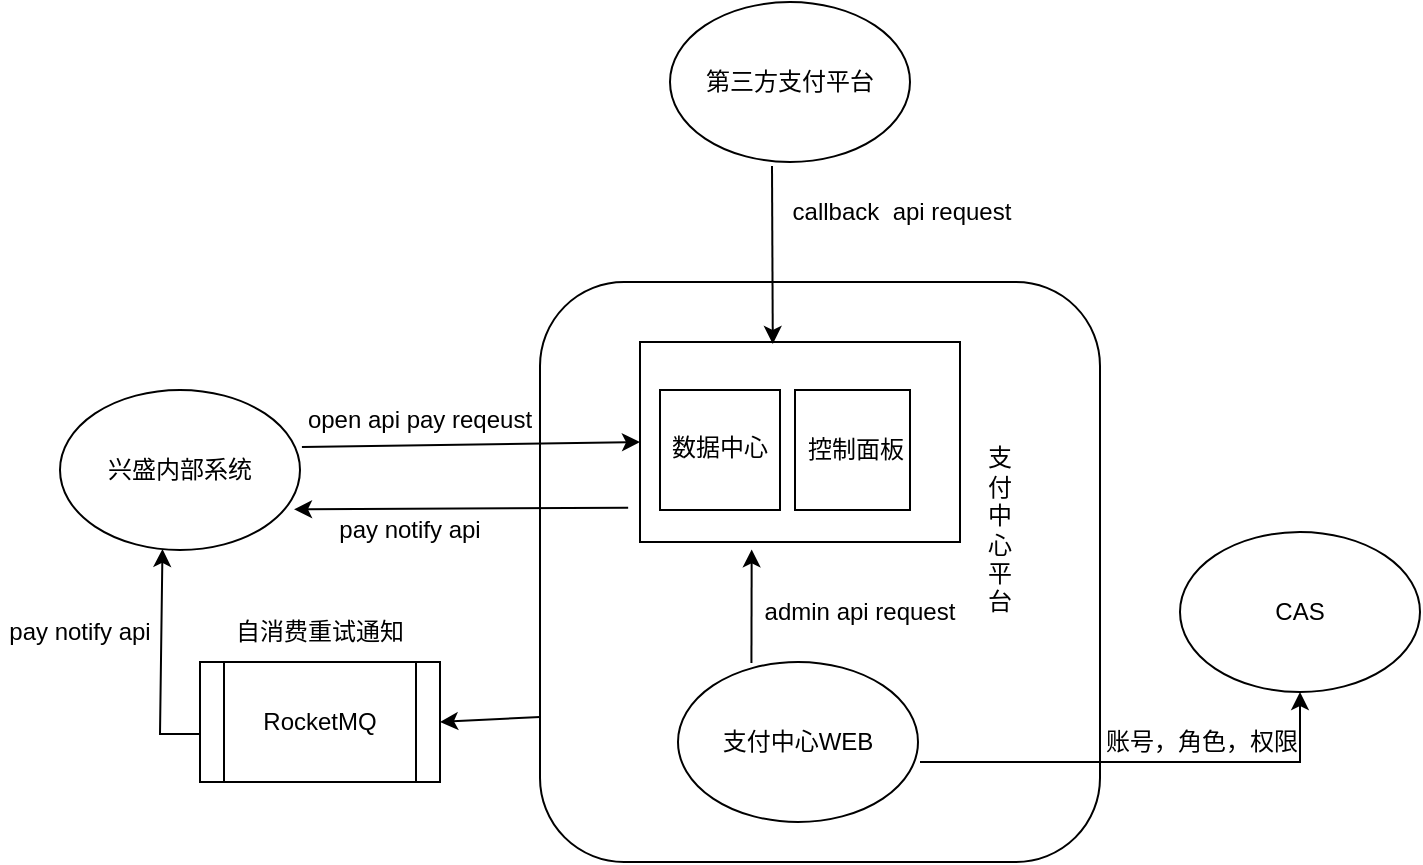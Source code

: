 <mxfile version="24.5.4" type="github">
  <diagram name="第 1 页" id="GJu2xxcoTFwMfSf1zXex">
    <mxGraphModel dx="819" dy="426" grid="1" gridSize="10" guides="1" tooltips="1" connect="1" arrows="1" fold="1" page="1" pageScale="1" pageWidth="827" pageHeight="1169" math="0" shadow="0">
      <root>
        <mxCell id="0" />
        <mxCell id="1" parent="0" />
        <mxCell id="ucPU0BhQU4PBDt9Wd7j5-8" value="" style="rounded=1;whiteSpace=wrap;html=1;" vertex="1" parent="1">
          <mxGeometry x="340" y="200" width="280" height="290" as="geometry" />
        </mxCell>
        <mxCell id="ucPU0BhQU4PBDt9Wd7j5-1" value="" style="rounded=0;whiteSpace=wrap;html=1;" vertex="1" parent="1">
          <mxGeometry x="390" y="230" width="160" height="100" as="geometry" />
        </mxCell>
        <mxCell id="ucPU0BhQU4PBDt9Wd7j5-2" value="兴盛内部系统" style="ellipse;whiteSpace=wrap;html=1;" vertex="1" parent="1">
          <mxGeometry x="100" y="254" width="120" height="80" as="geometry" />
        </mxCell>
        <mxCell id="ucPU0BhQU4PBDt9Wd7j5-3" value="支付中心WEB" style="ellipse;whiteSpace=wrap;html=1;" vertex="1" parent="1">
          <mxGeometry x="409" y="390" width="120" height="80" as="geometry" />
        </mxCell>
        <mxCell id="ucPU0BhQU4PBDt9Wd7j5-4" value="第三方支付平台" style="ellipse;whiteSpace=wrap;html=1;" vertex="1" parent="1">
          <mxGeometry x="405" y="60" width="120" height="80" as="geometry" />
        </mxCell>
        <mxCell id="ucPU0BhQU4PBDt9Wd7j5-5" value="" style="endArrow=classic;html=1;rounded=0;entryX=0;entryY=0.5;entryDx=0;entryDy=0;exitX=1.008;exitY=0.357;exitDx=0;exitDy=0;exitPerimeter=0;" edge="1" parent="1" source="ucPU0BhQU4PBDt9Wd7j5-2" target="ucPU0BhQU4PBDt9Wd7j5-1">
          <mxGeometry width="50" height="50" relative="1" as="geometry">
            <mxPoint x="240" y="260" as="sourcePoint" />
            <mxPoint x="290" y="210" as="targetPoint" />
          </mxGeometry>
        </mxCell>
        <mxCell id="ucPU0BhQU4PBDt9Wd7j5-6" value="" style="endArrow=classic;html=1;rounded=0;exitX=0.425;exitY=1.025;exitDx=0;exitDy=0;exitPerimeter=0;entryX=0.415;entryY=0.01;entryDx=0;entryDy=0;entryPerimeter=0;" edge="1" parent="1" source="ucPU0BhQU4PBDt9Wd7j5-4" target="ucPU0BhQU4PBDt9Wd7j5-1">
          <mxGeometry width="50" height="50" relative="1" as="geometry">
            <mxPoint x="450" y="220" as="sourcePoint" />
            <mxPoint x="500" y="170" as="targetPoint" />
          </mxGeometry>
        </mxCell>
        <mxCell id="ucPU0BhQU4PBDt9Wd7j5-7" value="" style="endArrow=classic;html=1;rounded=0;entryX=0.378;entryY=0.461;entryDx=0;entryDy=0;entryPerimeter=0;exitX=0.306;exitY=0.007;exitDx=0;exitDy=0;exitPerimeter=0;" edge="1" parent="1" source="ucPU0BhQU4PBDt9Wd7j5-3" target="ucPU0BhQU4PBDt9Wd7j5-8">
          <mxGeometry width="50" height="50" relative="1" as="geometry">
            <mxPoint x="440" y="390" as="sourcePoint" />
            <mxPoint x="490" y="340" as="targetPoint" />
          </mxGeometry>
        </mxCell>
        <mxCell id="ucPU0BhQU4PBDt9Wd7j5-9" value="支&lt;div&gt;付&lt;/div&gt;&lt;div&gt;中&lt;/div&gt;&lt;div&gt;心&lt;/div&gt;&lt;div&gt;平&lt;/div&gt;&lt;div&gt;台&lt;/div&gt;" style="text;html=1;align=center;verticalAlign=middle;whiteSpace=wrap;rounded=0;" vertex="1" parent="1">
          <mxGeometry x="540" y="309" width="60" height="30" as="geometry" />
        </mxCell>
        <mxCell id="ucPU0BhQU4PBDt9Wd7j5-11" value="" style="endArrow=classic;html=1;rounded=0;exitX=-0.037;exitY=0.829;exitDx=0;exitDy=0;entryX=0.975;entryY=0.746;entryDx=0;entryDy=0;entryPerimeter=0;exitPerimeter=0;" edge="1" parent="1" source="ucPU0BhQU4PBDt9Wd7j5-1" target="ucPU0BhQU4PBDt9Wd7j5-2">
          <mxGeometry width="50" height="50" relative="1" as="geometry">
            <mxPoint x="270" y="350" as="sourcePoint" />
            <mxPoint x="320" y="300" as="targetPoint" />
          </mxGeometry>
        </mxCell>
        <mxCell id="ucPU0BhQU4PBDt9Wd7j5-12" value="open api pay reqeust" style="text;html=1;align=center;verticalAlign=middle;whiteSpace=wrap;rounded=0;" vertex="1" parent="1">
          <mxGeometry x="220" y="254" width="120" height="30" as="geometry" />
        </mxCell>
        <mxCell id="ucPU0BhQU4PBDt9Wd7j5-13" value="admin api request" style="text;html=1;align=center;verticalAlign=middle;whiteSpace=wrap;rounded=0;" vertex="1" parent="1">
          <mxGeometry x="430" y="350" width="140" height="30" as="geometry" />
        </mxCell>
        <mxCell id="ucPU0BhQU4PBDt9Wd7j5-14" value="callback&amp;nbsp; api request" style="text;html=1;align=center;verticalAlign=middle;whiteSpace=wrap;rounded=0;" vertex="1" parent="1">
          <mxGeometry x="436" y="150" width="170" height="30" as="geometry" />
        </mxCell>
        <mxCell id="ucPU0BhQU4PBDt9Wd7j5-15" value="pay notify api" style="text;html=1;align=center;verticalAlign=middle;whiteSpace=wrap;rounded=0;" vertex="1" parent="1">
          <mxGeometry x="230" y="309" width="90" height="30" as="geometry" />
        </mxCell>
        <mxCell id="ucPU0BhQU4PBDt9Wd7j5-17" value="" style="rounded=0;whiteSpace=wrap;html=1;" vertex="1" parent="1">
          <mxGeometry x="400" y="254" width="60" height="60" as="geometry" />
        </mxCell>
        <mxCell id="ucPU0BhQU4PBDt9Wd7j5-18" value="" style="rounded=0;whiteSpace=wrap;html=1;" vertex="1" parent="1">
          <mxGeometry x="467.5" y="254" width="57.5" height="60" as="geometry" />
        </mxCell>
        <mxCell id="ucPU0BhQU4PBDt9Wd7j5-19" value="数据中心" style="text;html=1;align=center;verticalAlign=middle;whiteSpace=wrap;rounded=0;" vertex="1" parent="1">
          <mxGeometry x="399.5" y="268" width="60" height="30" as="geometry" />
        </mxCell>
        <mxCell id="ucPU0BhQU4PBDt9Wd7j5-20" value="控制面板" style="text;html=1;align=center;verticalAlign=middle;whiteSpace=wrap;rounded=0;" vertex="1" parent="1">
          <mxGeometry x="467.5" y="269" width="60" height="30" as="geometry" />
        </mxCell>
        <mxCell id="ucPU0BhQU4PBDt9Wd7j5-21" value="RocketMQ" style="shape=process;whiteSpace=wrap;html=1;backgroundOutline=1;" vertex="1" parent="1">
          <mxGeometry x="170" y="390" width="120" height="60" as="geometry" />
        </mxCell>
        <mxCell id="ucPU0BhQU4PBDt9Wd7j5-22" value="CAS" style="ellipse;whiteSpace=wrap;html=1;" vertex="1" parent="1">
          <mxGeometry x="660" y="325" width="120" height="80" as="geometry" />
        </mxCell>
        <mxCell id="ucPU0BhQU4PBDt9Wd7j5-23" value="" style="endArrow=classic;html=1;rounded=0;entryX=0.5;entryY=1;entryDx=0;entryDy=0;" edge="1" parent="1" target="ucPU0BhQU4PBDt9Wd7j5-22">
          <mxGeometry width="50" height="50" relative="1" as="geometry">
            <mxPoint x="530" y="440" as="sourcePoint" />
            <mxPoint x="580" y="390" as="targetPoint" />
            <Array as="points">
              <mxPoint x="720" y="440" />
            </Array>
          </mxGeometry>
        </mxCell>
        <mxCell id="ucPU0BhQU4PBDt9Wd7j5-24" value="账号，角色，权限" style="text;html=1;align=center;verticalAlign=middle;whiteSpace=wrap;rounded=0;" vertex="1" parent="1">
          <mxGeometry x="606" y="415" width="130" height="30" as="geometry" />
        </mxCell>
        <mxCell id="ucPU0BhQU4PBDt9Wd7j5-25" value="" style="endArrow=classic;html=1;rounded=0;entryX=1;entryY=0.5;entryDx=0;entryDy=0;exitX=0;exitY=0.75;exitDx=0;exitDy=0;" edge="1" parent="1" source="ucPU0BhQU4PBDt9Wd7j5-8" target="ucPU0BhQU4PBDt9Wd7j5-21">
          <mxGeometry width="50" height="50" relative="1" as="geometry">
            <mxPoint x="290" y="440" as="sourcePoint" />
            <mxPoint x="340" y="390" as="targetPoint" />
          </mxGeometry>
        </mxCell>
        <mxCell id="ucPU0BhQU4PBDt9Wd7j5-26" value="" style="endArrow=classic;html=1;rounded=0;exitX=-0.004;exitY=0.6;exitDx=0;exitDy=0;exitPerimeter=0;entryX=0.427;entryY=0.993;entryDx=0;entryDy=0;entryPerimeter=0;" edge="1" parent="1" source="ucPU0BhQU4PBDt9Wd7j5-21" target="ucPU0BhQU4PBDt9Wd7j5-2">
          <mxGeometry width="50" height="50" relative="1" as="geometry">
            <mxPoint x="100" y="380" as="sourcePoint" />
            <mxPoint x="150" y="340" as="targetPoint" />
            <Array as="points">
              <mxPoint x="150" y="426" />
            </Array>
          </mxGeometry>
        </mxCell>
        <mxCell id="ucPU0BhQU4PBDt9Wd7j5-27" value="pay notify api" style="text;html=1;align=center;verticalAlign=middle;whiteSpace=wrap;rounded=0;" vertex="1" parent="1">
          <mxGeometry x="70" y="360" width="80" height="30" as="geometry" />
        </mxCell>
        <mxCell id="ucPU0BhQU4PBDt9Wd7j5-28" value="自消费重试通知" style="text;html=1;align=center;verticalAlign=middle;whiteSpace=wrap;rounded=0;" vertex="1" parent="1">
          <mxGeometry x="180" y="360" width="100" height="30" as="geometry" />
        </mxCell>
      </root>
    </mxGraphModel>
  </diagram>
</mxfile>
